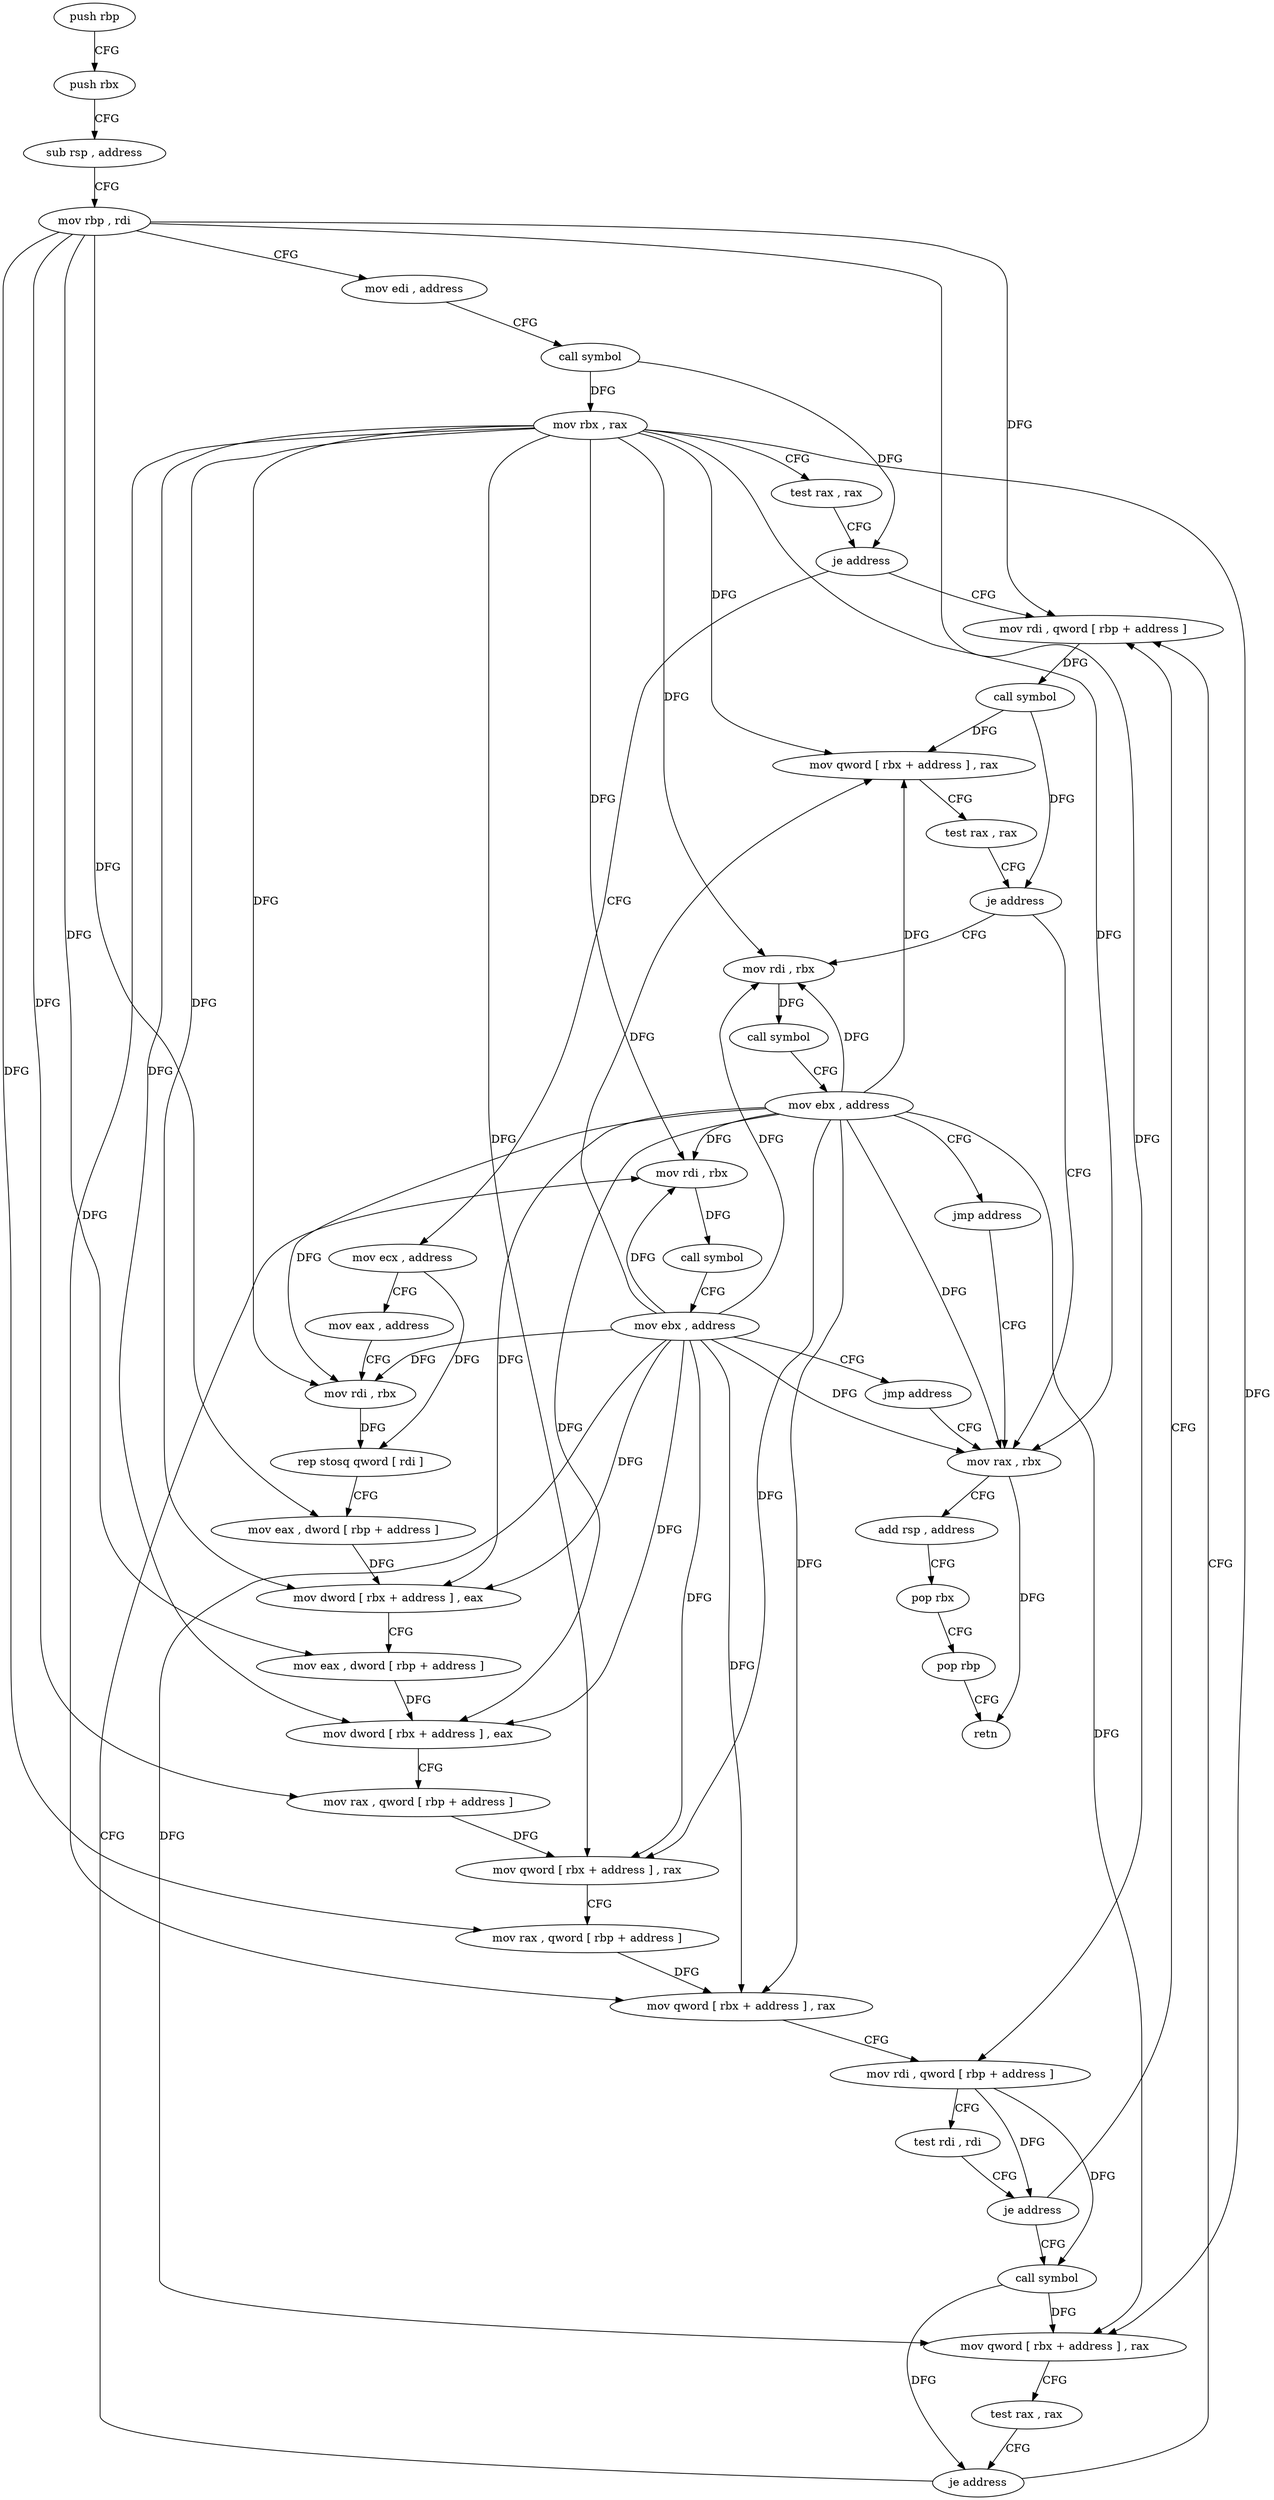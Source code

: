 digraph "func" {
"90448" [label = "push rbp" ]
"90449" [label = "push rbx" ]
"90450" [label = "sub rsp , address" ]
"90454" [label = "mov rbp , rdi" ]
"90457" [label = "mov edi , address" ]
"90462" [label = "call symbol" ]
"90467" [label = "mov rbx , rax" ]
"90470" [label = "test rax , rax" ]
"90473" [label = "je address" ]
"90542" [label = "mov rdi , qword [ rbp + address ]" ]
"90475" [label = "mov ecx , address" ]
"90546" [label = "call symbol" ]
"90551" [label = "mov qword [ rbx + address ] , rax" ]
"90555" [label = "test rax , rax" ]
"90558" [label = "je address" ]
"90585" [label = "mov rdi , rbx" ]
"90560" [label = "mov rax , rbx" ]
"90480" [label = "mov eax , address" ]
"90485" [label = "mov rdi , rbx" ]
"90488" [label = "rep stosq qword [ rdi ]" ]
"90491" [label = "mov eax , dword [ rbp + address ]" ]
"90494" [label = "mov dword [ rbx + address ] , eax" ]
"90497" [label = "mov eax , dword [ rbp + address ]" ]
"90500" [label = "mov dword [ rbx + address ] , eax" ]
"90503" [label = "mov rax , qword [ rbp + address ]" ]
"90507" [label = "mov qword [ rbx + address ] , rax" ]
"90511" [label = "mov rax , qword [ rbp + address ]" ]
"90515" [label = "mov qword [ rbx + address ] , rax" ]
"90519" [label = "mov rdi , qword [ rbp + address ]" ]
"90523" [label = "test rdi , rdi" ]
"90526" [label = "je address" ]
"90528" [label = "call symbol" ]
"90588" [label = "call symbol" ]
"90593" [label = "mov ebx , address" ]
"90598" [label = "jmp address" ]
"90563" [label = "add rsp , address" ]
"90567" [label = "pop rbx" ]
"90568" [label = "pop rbp" ]
"90569" [label = "retn" ]
"90533" [label = "mov qword [ rbx + address ] , rax" ]
"90537" [label = "test rax , rax" ]
"90540" [label = "je address" ]
"90570" [label = "mov rdi , rbx" ]
"90573" [label = "call symbol" ]
"90578" [label = "mov ebx , address" ]
"90583" [label = "jmp address" ]
"90448" -> "90449" [ label = "CFG" ]
"90449" -> "90450" [ label = "CFG" ]
"90450" -> "90454" [ label = "CFG" ]
"90454" -> "90457" [ label = "CFG" ]
"90454" -> "90542" [ label = "DFG" ]
"90454" -> "90491" [ label = "DFG" ]
"90454" -> "90497" [ label = "DFG" ]
"90454" -> "90503" [ label = "DFG" ]
"90454" -> "90511" [ label = "DFG" ]
"90454" -> "90519" [ label = "DFG" ]
"90457" -> "90462" [ label = "CFG" ]
"90462" -> "90467" [ label = "DFG" ]
"90462" -> "90473" [ label = "DFG" ]
"90467" -> "90470" [ label = "CFG" ]
"90467" -> "90551" [ label = "DFG" ]
"90467" -> "90485" [ label = "DFG" ]
"90467" -> "90585" [ label = "DFG" ]
"90467" -> "90560" [ label = "DFG" ]
"90467" -> "90494" [ label = "DFG" ]
"90467" -> "90500" [ label = "DFG" ]
"90467" -> "90507" [ label = "DFG" ]
"90467" -> "90515" [ label = "DFG" ]
"90467" -> "90533" [ label = "DFG" ]
"90467" -> "90570" [ label = "DFG" ]
"90470" -> "90473" [ label = "CFG" ]
"90473" -> "90542" [ label = "CFG" ]
"90473" -> "90475" [ label = "CFG" ]
"90542" -> "90546" [ label = "DFG" ]
"90475" -> "90480" [ label = "CFG" ]
"90475" -> "90488" [ label = "DFG" ]
"90546" -> "90551" [ label = "DFG" ]
"90546" -> "90558" [ label = "DFG" ]
"90551" -> "90555" [ label = "CFG" ]
"90555" -> "90558" [ label = "CFG" ]
"90558" -> "90585" [ label = "CFG" ]
"90558" -> "90560" [ label = "CFG" ]
"90585" -> "90588" [ label = "DFG" ]
"90560" -> "90563" [ label = "CFG" ]
"90560" -> "90569" [ label = "DFG" ]
"90480" -> "90485" [ label = "CFG" ]
"90485" -> "90488" [ label = "DFG" ]
"90488" -> "90491" [ label = "CFG" ]
"90491" -> "90494" [ label = "DFG" ]
"90494" -> "90497" [ label = "CFG" ]
"90497" -> "90500" [ label = "DFG" ]
"90500" -> "90503" [ label = "CFG" ]
"90503" -> "90507" [ label = "DFG" ]
"90507" -> "90511" [ label = "CFG" ]
"90511" -> "90515" [ label = "DFG" ]
"90515" -> "90519" [ label = "CFG" ]
"90519" -> "90523" [ label = "CFG" ]
"90519" -> "90526" [ label = "DFG" ]
"90519" -> "90528" [ label = "DFG" ]
"90523" -> "90526" [ label = "CFG" ]
"90526" -> "90542" [ label = "CFG" ]
"90526" -> "90528" [ label = "CFG" ]
"90528" -> "90533" [ label = "DFG" ]
"90528" -> "90540" [ label = "DFG" ]
"90588" -> "90593" [ label = "CFG" ]
"90593" -> "90598" [ label = "CFG" ]
"90593" -> "90485" [ label = "DFG" ]
"90593" -> "90585" [ label = "DFG" ]
"90593" -> "90551" [ label = "DFG" ]
"90593" -> "90560" [ label = "DFG" ]
"90593" -> "90494" [ label = "DFG" ]
"90593" -> "90500" [ label = "DFG" ]
"90593" -> "90507" [ label = "DFG" ]
"90593" -> "90515" [ label = "DFG" ]
"90593" -> "90533" [ label = "DFG" ]
"90593" -> "90570" [ label = "DFG" ]
"90598" -> "90560" [ label = "CFG" ]
"90563" -> "90567" [ label = "CFG" ]
"90567" -> "90568" [ label = "CFG" ]
"90568" -> "90569" [ label = "CFG" ]
"90533" -> "90537" [ label = "CFG" ]
"90537" -> "90540" [ label = "CFG" ]
"90540" -> "90570" [ label = "CFG" ]
"90540" -> "90542" [ label = "CFG" ]
"90570" -> "90573" [ label = "DFG" ]
"90573" -> "90578" [ label = "CFG" ]
"90578" -> "90583" [ label = "CFG" ]
"90578" -> "90485" [ label = "DFG" ]
"90578" -> "90585" [ label = "DFG" ]
"90578" -> "90560" [ label = "DFG" ]
"90578" -> "90570" [ label = "DFG" ]
"90578" -> "90551" [ label = "DFG" ]
"90578" -> "90494" [ label = "DFG" ]
"90578" -> "90500" [ label = "DFG" ]
"90578" -> "90507" [ label = "DFG" ]
"90578" -> "90515" [ label = "DFG" ]
"90578" -> "90533" [ label = "DFG" ]
"90583" -> "90560" [ label = "CFG" ]
}
